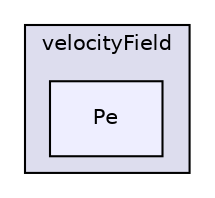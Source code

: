 digraph "applications/utilities/postProcessing/velocityField/Pe" {
  bgcolor=transparent;
  compound=true
  node [ fontsize="10", fontname="Helvetica"];
  edge [ labelfontsize="10", labelfontname="Helvetica"];
  subgraph clusterdir_31d73b4cf03cda8c2fb51c01c16bda9c {
    graph [ bgcolor="#ddddee", pencolor="black", label="velocityField" fontname="Helvetica", fontsize="10", URL="dir_31d73b4cf03cda8c2fb51c01c16bda9c.html"]
  dir_9eb92b8590dc8f82410b2c51d489af03 [shape=box, label="Pe", style="filled", fillcolor="#eeeeff", pencolor="black", URL="dir_9eb92b8590dc8f82410b2c51d489af03.html"];
  }
}
